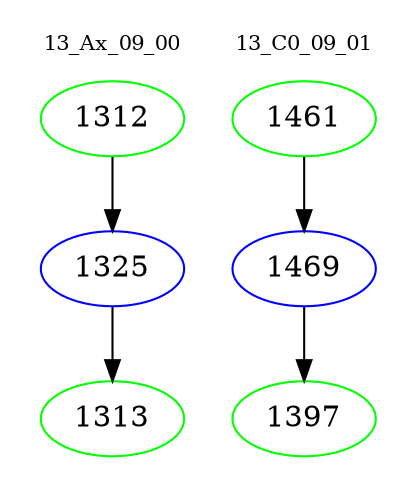 digraph{
subgraph cluster_0 {
color = white
label = "13_Ax_09_00";
fontsize=10;
T0_1312 [label="1312", color="green"]
T0_1312 -> T0_1325 [color="black"]
T0_1325 [label="1325", color="blue"]
T0_1325 -> T0_1313 [color="black"]
T0_1313 [label="1313", color="green"]
}
subgraph cluster_1 {
color = white
label = "13_C0_09_01";
fontsize=10;
T1_1461 [label="1461", color="green"]
T1_1461 -> T1_1469 [color="black"]
T1_1469 [label="1469", color="blue"]
T1_1469 -> T1_1397 [color="black"]
T1_1397 [label="1397", color="green"]
}
}
